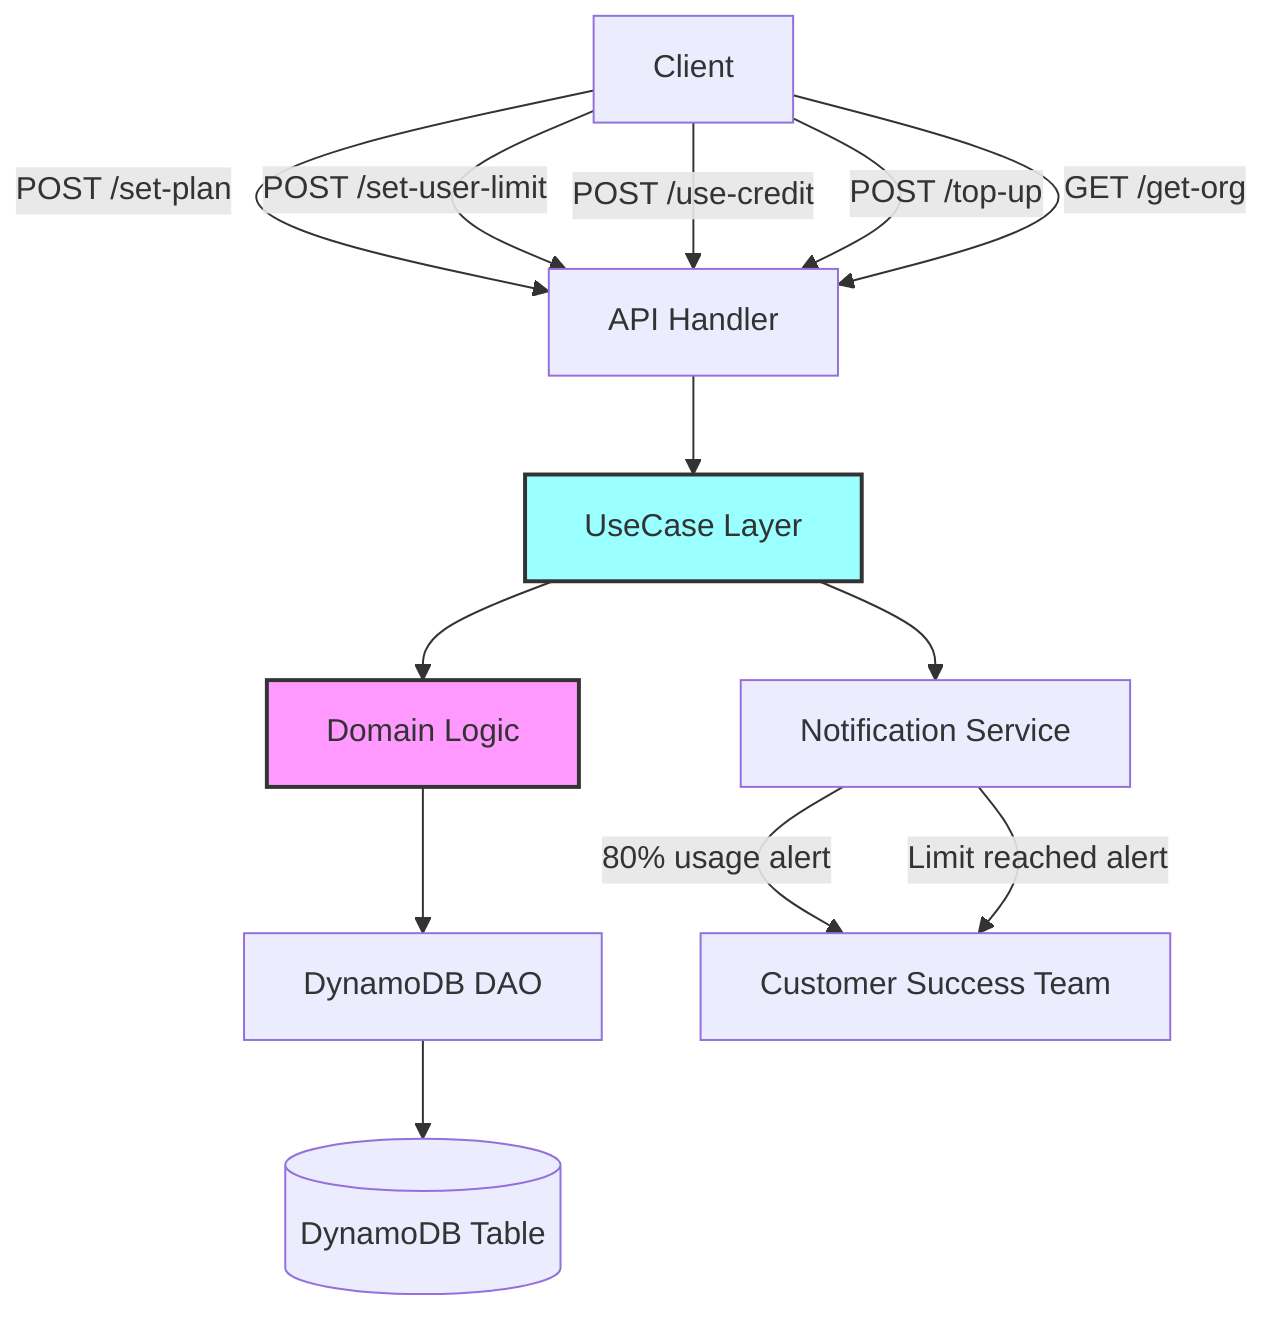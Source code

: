 graph TD
    A[Client] -->|"POST /set-plan"| B[API Handler]
    A -->|"POST /set-user-limit"| B
    A -->|"POST /use-credit"| B
    A -->|"POST /top-up"| B
    A -->|"GET /get-org"| B

    B --> C[UseCase Layer]
    C --> D[Domain Logic]
    D --> E[DynamoDB DAO]

    C --> F[Notification Service]
    F -->|"80% usage alert"| G[Customer Success Team]
    F -->|"Limit reached alert"| G

    E --> H[(DynamoDB Table)]

    style D fill:#f9f,stroke:#333,stroke-width:2px
    style C fill:#9ff,stroke:#333,stroke-width:2px